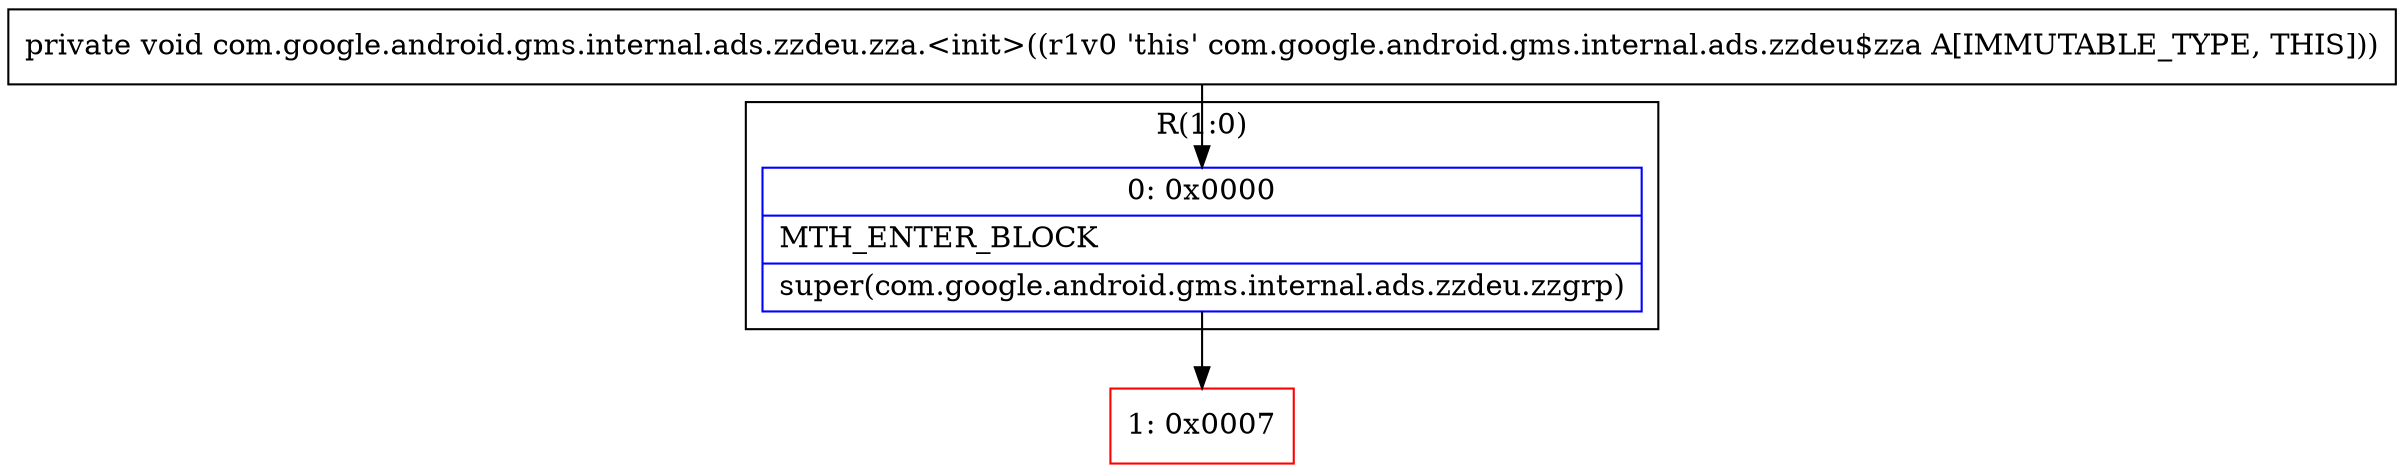 digraph "CFG forcom.google.android.gms.internal.ads.zzdeu.zza.\<init\>()V" {
subgraph cluster_Region_479697056 {
label = "R(1:0)";
node [shape=record,color=blue];
Node_0 [shape=record,label="{0\:\ 0x0000|MTH_ENTER_BLOCK\l|super(com.google.android.gms.internal.ads.zzdeu.zzgrp)\l}"];
}
Node_1 [shape=record,color=red,label="{1\:\ 0x0007}"];
MethodNode[shape=record,label="{private void com.google.android.gms.internal.ads.zzdeu.zza.\<init\>((r1v0 'this' com.google.android.gms.internal.ads.zzdeu$zza A[IMMUTABLE_TYPE, THIS])) }"];
MethodNode -> Node_0;
Node_0 -> Node_1;
}

